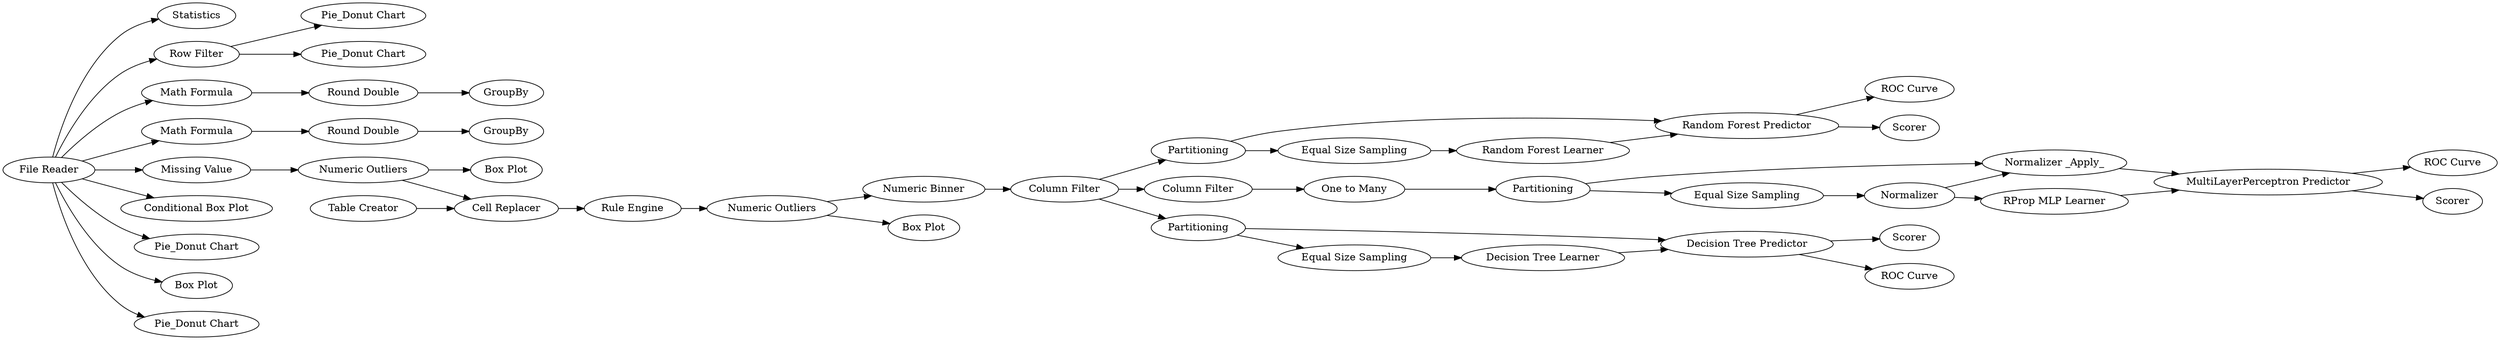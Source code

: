 digraph {
	66 -> 68
	1 -> 39
	1 -> 27
	74 -> 76
	71 -> 72
	79 -> 82
	65 -> 66
	67 -> 65
	10 -> 23
	87 -> 88
	52 -> 51
	1 -> 5
	1 -> 40
	1 -> 63
	82 -> 84
	1 -> 2
	58 -> 59
	1 -> 41
	61 -> 64
	61 -> 87
	71 -> 74
	64 -> 66
	76 -> 77
	45 -> 52
	81 -> 82
	1 -> 28
	51 -> 55
	5 -> 18
	1 -> 10
	51 -> 60
	72 -> 73
	82 -> 86
	76 -> 78
	79 -> 80
	61 -> 79
	88 -> 71
	75 -> 76
	27 -> 25
	66 -> 69
	80 -> 81
	58 -> 45
	64 -> 67
	55 -> 61
	56 -> 45
	23 -> 22
	18 -> 21
	73 -> 74
	40 -> 58
	27 -> 29
	73 -> 75
	27 [label="Row Filter"]
	55 [label="Numeric Binner"]
	79 [label=Partitioning]
	18 [label="Round Double"]
	21 [label=GroupBy]
	58 [label="Numeric Outliers"]
	74 [label="Normalizer _Apply_"]
	78 [label=Scorer]
	39 [label=Statistics]
	80 [label="Equal Size Sampling"]
	64 [label=Partitioning]
	84 [label="ROC Curve"]
	41 [label="Box Plot"]
	51 [label="Numeric Outliers"]
	56 [label="Table Creator"]
	25 [label="Pie_Donut Chart"]
	10 [label="Math Formula"]
	59 [label="Box Plot"]
	75 [label="RProp MLP Learner"]
	86 [label=Scorer]
	1 [label="File Reader"]
	22 [label=GroupBy]
	87 [label="Column Filter"]
	28 [label="Pie_Donut Chart"]
	67 [label="Equal Size Sampling"]
	68 [label=Scorer]
	23 [label="Round Double"]
	72 [label="Equal Size Sampling"]
	63 [label="Conditional Box Plot"]
	61 [label="Column Filter"]
	76 [label="MultiLayerPerceptron Predictor"]
	77 [label="ROC Curve"]
	60 [label="Box Plot"]
	81 [label="Random Forest Learner"]
	5 [label="Math Formula"]
	66 [label="Decision Tree Predictor"]
	29 [label="Pie_Donut Chart"]
	82 [label="Random Forest Predictor"]
	65 [label="Decision Tree Learner"]
	69 [label="ROC Curve"]
	71 [label=Partitioning]
	88 [label="One to Many"]
	40 [label="Missing Value"]
	52 [label="Rule Engine"]
	73 [label=Normalizer]
	2 [label="Pie_Donut Chart"]
	45 [label="Cell Replacer"]
	rankdir=LR
}
